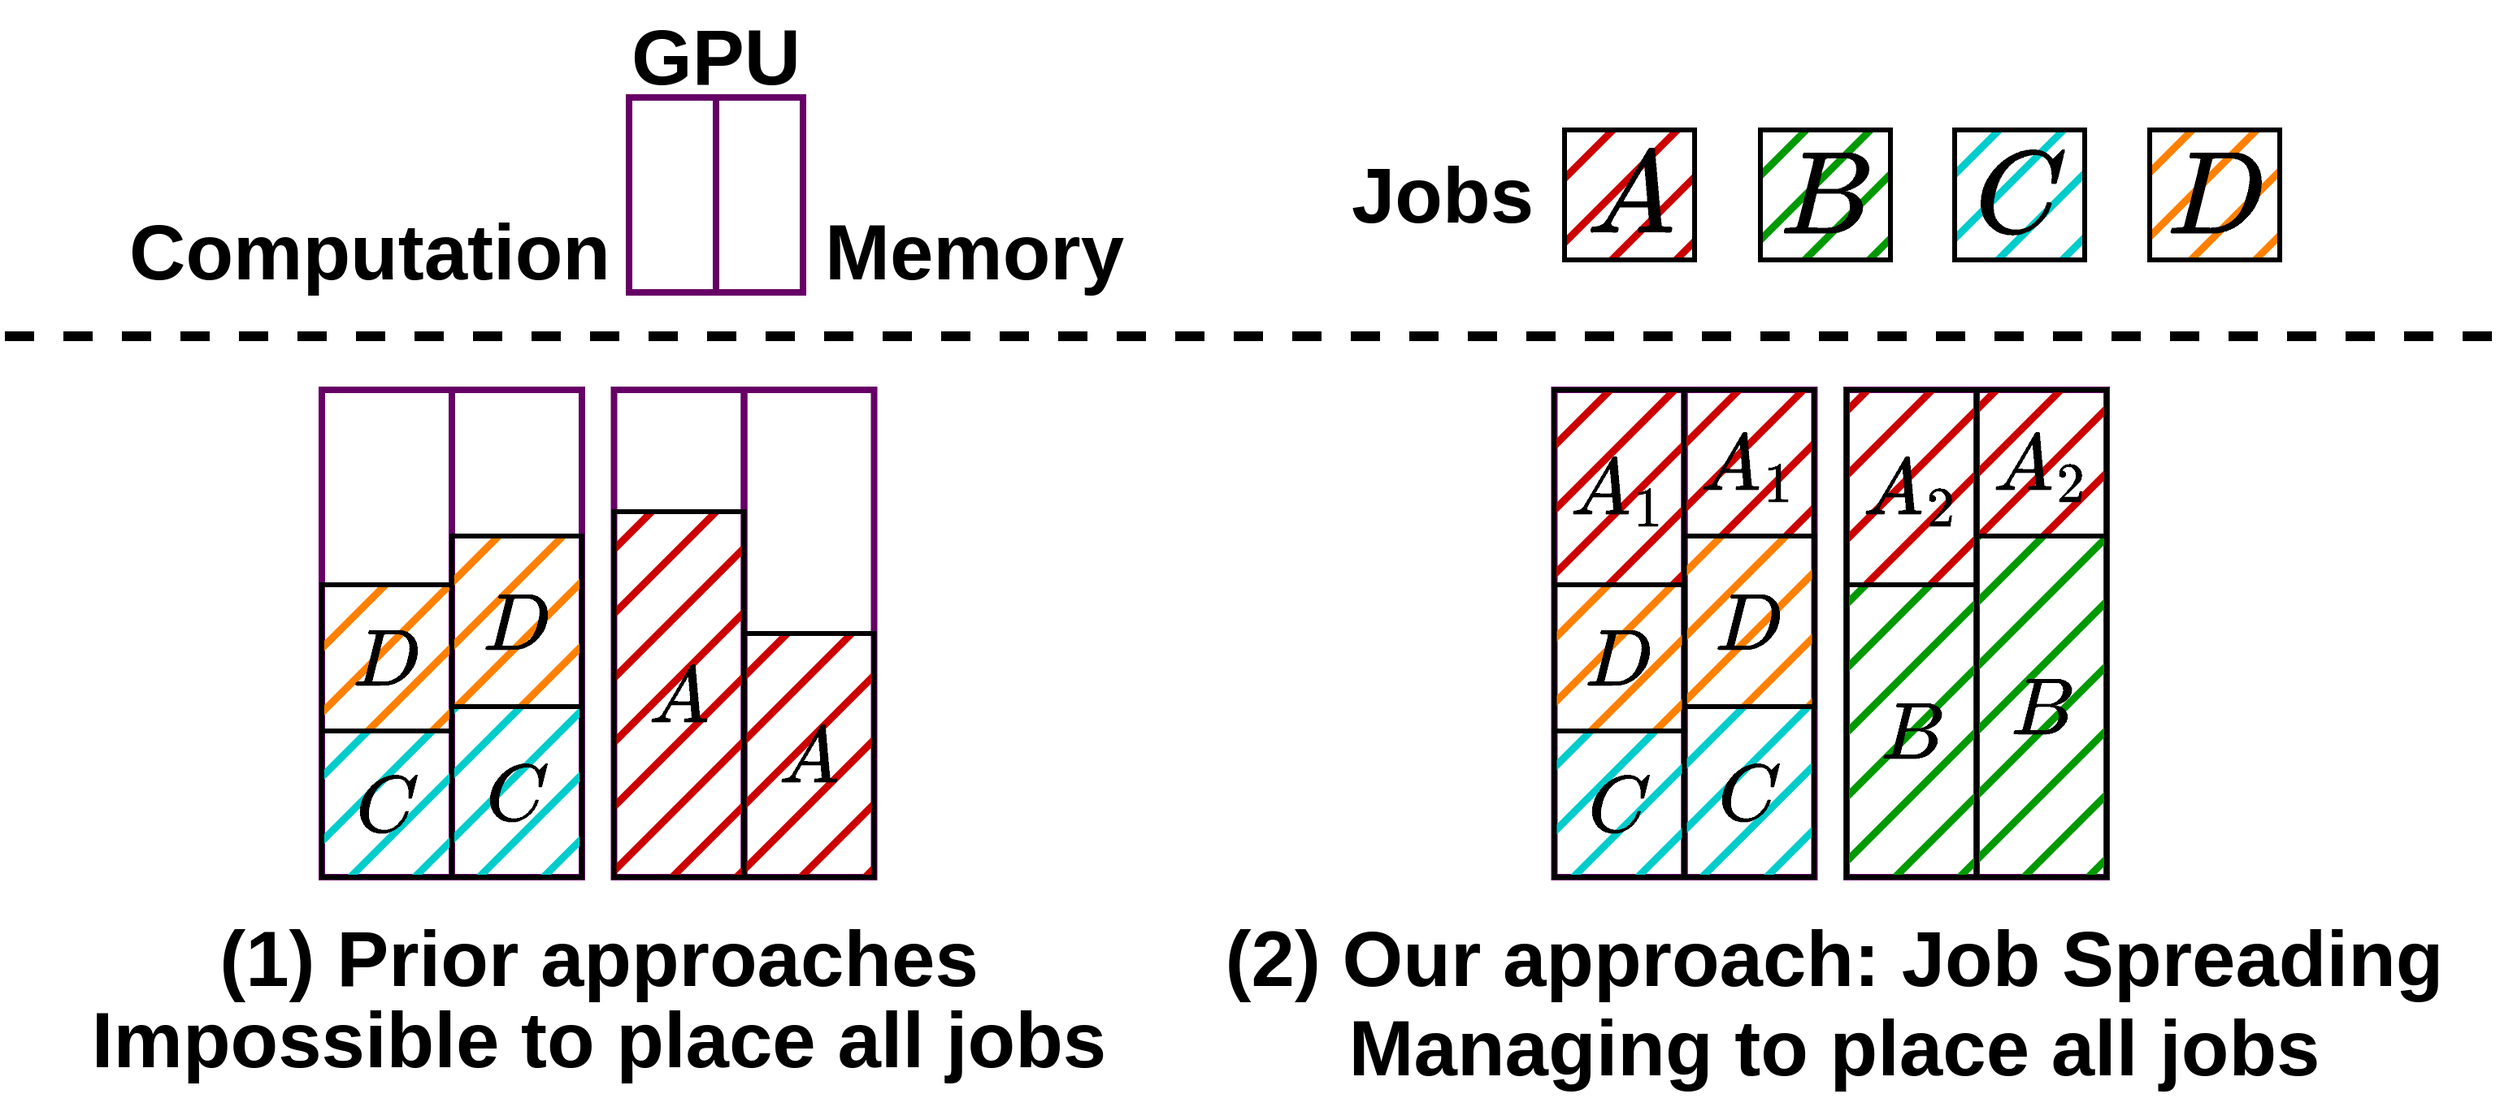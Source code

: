 <mxfile version="20.2.3" type="device"><diagram id="xJNNfhWkf0cwD8vP5buT" name="第 1 页"><mxGraphModel dx="2946" dy="2406" grid="1" gridSize="10" guides="1" tooltips="1" connect="1" arrows="1" fold="1" page="1" pageScale="1" pageWidth="827" pageHeight="1169" math="1" shadow="0"><root><mxCell id="0"/><mxCell id="1" parent="0"/><mxCell id="_TA8JPhYaa3A-LEilQ8c-31" value="" style="rounded=0;whiteSpace=wrap;html=1;strokeWidth=4;fillColor=none;strokeColor=#660066;" parent="1" vertex="1"><mxGeometry x="1393" width="80" height="300" as="geometry"/></mxCell><mxCell id="_TA8JPhYaa3A-LEilQ8c-26" value="" style="rounded=0;whiteSpace=wrap;html=1;strokeWidth=4;fillColor=none;strokeColor=#660066;" parent="1" vertex="1"><mxGeometry x="1313" width="80" height="300" as="geometry"/></mxCell><mxCell id="_TA8JPhYaa3A-LEilQ8c-27" value="" style="rounded=0;whiteSpace=wrap;html=1;strokeWidth=4;fillColor=none;strokeColor=#660066;" parent="1" vertex="1"><mxGeometry x="1213.25" width="80" height="300" as="geometry"/></mxCell><mxCell id="_TA8JPhYaa3A-LEilQ8c-28" value="" style="rounded=0;whiteSpace=wrap;html=1;strokeWidth=4;fillColor=none;strokeColor=#660066;" parent="1" vertex="1"><mxGeometry x="1133.25" width="80" height="300" as="geometry"/></mxCell><mxCell id="_A11aGWJ0entV2lGWO5g-52" value="" style="rounded=0;whiteSpace=wrap;html=1;strokeWidth=4;fillColor=none;strokeColor=#660066;" parent="1" vertex="1"><mxGeometry x="634.75" width="80" height="300" as="geometry"/></mxCell><mxCell id="_A11aGWJ0entV2lGWO5g-53" value="" style="rounded=0;whiteSpace=wrap;html=1;strokeWidth=4;fillColor=none;strokeColor=#660066;" parent="1" vertex="1"><mxGeometry x="554.75" width="80" height="300" as="geometry"/></mxCell><mxCell id="_A11aGWJ0entV2lGWO5g-37" value="" style="rounded=0;whiteSpace=wrap;html=1;strokeWidth=4;fillColor=none;strokeColor=#660066;" parent="1" vertex="1"><mxGeometry x="455" y="-8.882e-16" width="80" height="300" as="geometry"/></mxCell><mxCell id="_A11aGWJ0entV2lGWO5g-38" value="" style="rounded=0;whiteSpace=wrap;html=1;strokeWidth=4;fillColor=none;strokeColor=#660066;" parent="1" vertex="1"><mxGeometry x="375" width="80" height="300" as="geometry"/></mxCell><mxCell id="_A11aGWJ0entV2lGWO5g-129" value="&lt;font style=&quot;font-size: 48px;&quot;&gt;\[C\]&lt;/font&gt;" style="rounded=0;whiteSpace=wrap;html=1;strokeWidth=3;fillColor=#00CCCC;fontColor=#000000;strokeColor=default;fillStyle=hatch;container=0;fontStyle=1;fontFamily=Arail;fontSize=48;gradientColor=none;" parent="1" vertex="1"><mxGeometry x="455" y="195" width="80" height="105" as="geometry"/></mxCell><mxCell id="0iHUxUTSojcEAy-WfHja-5" value="&lt;font style=&quot;font-size: 48px;&quot;&gt;\[D\]&lt;/font&gt;" style="rounded=0;whiteSpace=wrap;html=1;strokeWidth=3;fillColor=#FF8000;fontColor=#000000;strokeColor=default;fillStyle=hatch;container=0;fontStyle=1;fontFamily=Arail;fontSize=48;gradientColor=none;" parent="1" vertex="1"><mxGeometry x="455" y="90" width="80" height="105" as="geometry"/></mxCell><mxCell id="_A11aGWJ0entV2lGWO5g-85" value="&lt;font style=&quot;font-size: 48px;&quot;&gt;\[A\]&lt;/font&gt;" style="rounded=0;whiteSpace=wrap;html=1;strokeWidth=3;fillColor=#CC0000;fontColor=#000000;strokeColor=default;fillStyle=hatch;container=0;fontStyle=1;fontFamily=Arail;fontSize=48;gradientColor=none;" parent="1" vertex="1"><mxGeometry x="554.75" y="75" width="80" height="225" as="geometry"/></mxCell><mxCell id="_TA8JPhYaa3A-LEilQ8c-33" value="&lt;font style=&quot;font-size: 48px;&quot;&gt;\[B\]&lt;/font&gt;" style="rounded=0;whiteSpace=wrap;html=1;strokeWidth=3;fillColor=#009900;fontColor=#000000;strokeColor=default;fillStyle=hatch;container=0;fontStyle=1;fontFamily=Arail;fontSize=48;gradientColor=none;" parent="1" vertex="1"><mxGeometry x="1393" y="90" width="80" height="210" as="geometry"/></mxCell><mxCell id="_TA8JPhYaa3A-LEilQ8c-38" value="\[A_2\]" style="rounded=0;whiteSpace=wrap;html=1;strokeWidth=3;fillColor=#CC0000;fontColor=#000000;strokeColor=default;fillStyle=hatch;container=0;fontStyle=1;fontFamily=Arail;fontSize=48;gradientColor=none;" parent="1" vertex="1"><mxGeometry x="1393" width="80" height="90" as="geometry"/></mxCell><mxCell id="_TA8JPhYaa3A-LEilQ8c-37" value="&lt;font style=&quot;font-size: 48px;&quot;&gt;\[A_1\]&lt;/font&gt;" style="rounded=0;whiteSpace=wrap;html=1;strokeWidth=3;fillColor=#CC0000;fontColor=#000000;strokeColor=default;fillStyle=hatch;container=0;fontStyle=1;fontFamily=Arail;fontSize=48;gradientColor=none;" parent="1" vertex="1"><mxGeometry x="1213" width="80" height="90" as="geometry"/></mxCell><mxCell id="_TA8JPhYaa3A-LEilQ8c-30" value="&lt;font style=&quot;font-size: 48px;&quot;&gt;\[D\]&lt;/font&gt;" style="rounded=0;whiteSpace=wrap;html=1;strokeWidth=3;fillColor=#FF8000;fontColor=#000000;strokeColor=default;fillStyle=hatch;container=0;fontStyle=1;fontFamily=Arail;fontSize=48;gradientColor=none;" parent="1" vertex="1"><mxGeometry x="1213.25" y="90" width="80" height="105" as="geometry"/></mxCell><mxCell id="0iHUxUTSojcEAy-WfHja-7" value="&lt;font style=&quot;font-size: 48px;&quot;&gt;\[C\]&lt;/font&gt;" style="rounded=0;whiteSpace=wrap;html=1;strokeWidth=3;fillColor=#00CCCC;fontColor=#000000;strokeColor=default;fillStyle=hatch;container=0;fontStyle=1;fontFamily=Arail;fontSize=48;gradientColor=none;" parent="1" vertex="1"><mxGeometry x="1213" y="195" width="80" height="105" as="geometry"/></mxCell><mxCell id="_TA8JPhYaa3A-LEilQ8c-29" value="&lt;font style=&quot;font-size: 48px;&quot;&gt;\[D\]&lt;/font&gt;" style="rounded=0;whiteSpace=wrap;html=1;strokeWidth=3;fillColor=#FF8000;fontColor=#000000;strokeColor=default;fillStyle=hatch;container=0;fontStyle=1;fontFamily=Arail;fontSize=48;gradientColor=none;" parent="1" vertex="1"><mxGeometry x="1133.25" y="120" width="80" height="90" as="geometry"/></mxCell><mxCell id="_TA8JPhYaa3A-LEilQ8c-36" value="\[A_2\]" style="rounded=0;whiteSpace=wrap;html=1;strokeWidth=3;fillColor=#CC0000;fontColor=#000000;strokeColor=default;fillStyle=hatch;container=0;fontStyle=1;fontFamily=Arail;fontSize=48;gradientColor=none;" parent="1" vertex="1"><mxGeometry x="1313" width="80" height="120" as="geometry"/></mxCell><mxCell id="_TA8JPhYaa3A-LEilQ8c-32" value="&lt;font style=&quot;font-size: 48px;&quot;&gt;\[B\]&lt;/font&gt;" style="rounded=0;whiteSpace=wrap;html=1;strokeWidth=3;fillColor=#009900;fontColor=#000000;strokeColor=default;fillStyle=hatch;container=0;fontStyle=1;fontFamily=Arail;fontSize=48;gradientColor=none;" parent="1" vertex="1"><mxGeometry x="1313" y="120" width="80" height="180" as="geometry"/></mxCell><mxCell id="_TA8JPhYaa3A-LEilQ8c-35" value="&lt;font style=&quot;font-size: 48px;&quot;&gt;\[A_1\]&lt;/font&gt;" style="rounded=0;whiteSpace=wrap;html=1;strokeWidth=3;fillColor=#CC0000;fontColor=#000000;strokeColor=default;fillStyle=hatch;container=0;fontStyle=1;fontFamily=Arail;fontSize=48;gradientColor=none;" parent="1" vertex="1"><mxGeometry x="1133" width="80" height="120" as="geometry"/></mxCell><mxCell id="0iHUxUTSojcEAy-WfHja-6" value="&lt;font style=&quot;font-size: 48px;&quot;&gt;\[C\]&lt;/font&gt;" style="rounded=0;whiteSpace=wrap;html=1;strokeWidth=3;fillColor=#00CCCC;fontColor=#000000;strokeColor=default;fillStyle=hatch;container=0;fontStyle=1;fontFamily=Arail;fontSize=48;gradientColor=none;" parent="1" vertex="1"><mxGeometry x="1133.25" y="210" width="80" height="90" as="geometry"/></mxCell><mxCell id="_A11aGWJ0entV2lGWO5g-128" value="&lt;font style=&quot;font-size: 48px;&quot;&gt;\[C\]&lt;/font&gt;" style="rounded=0;whiteSpace=wrap;html=1;strokeWidth=3;fillColor=#00CCCC;fontColor=#000000;strokeColor=default;fillStyle=hatch;container=0;fontStyle=1;fontFamily=Arail;fontSize=48;gradientColor=none;" parent="1" vertex="1"><mxGeometry x="375" y="210" width="80" height="90" as="geometry"/></mxCell><mxCell id="_A11aGWJ0entV2lGWO5g-86" value="&lt;font style=&quot;font-size: 48px;&quot;&gt;\[A\]&lt;/font&gt;" style="rounded=0;whiteSpace=wrap;html=1;strokeWidth=3;fillColor=#CC0000;fontColor=#000000;strokeColor=default;fillStyle=hatch;container=0;fontStyle=1;fontFamily=Arail;fontSize=48;gradientColor=none;" parent="1" vertex="1"><mxGeometry x="634.75" y="150" width="80" height="150" as="geometry"/></mxCell><mxCell id="0iHUxUTSojcEAy-WfHja-3" value="&lt;font style=&quot;font-size: 48px;&quot;&gt;\[D\]&lt;/font&gt;" style="rounded=0;whiteSpace=wrap;html=1;strokeWidth=3;fillColor=#FF8000;fontColor=#000000;strokeColor=default;fillStyle=hatch;container=0;fontStyle=1;fontFamily=Arail;fontSize=48;gradientColor=none;" parent="1" vertex="1"><mxGeometry x="375" y="120" width="80" height="90" as="geometry"/></mxCell><mxCell id="_A11aGWJ0entV2lGWO5g-25" value="" style="endArrow=none;dashed=1;html=1;rounded=0;fontSize=70;strokeColor=#000000;strokeWidth=6;" parent="1" edge="1"><mxGeometry width="50" height="50" relative="1" as="geometry"><mxPoint x="180" y="-33" as="sourcePoint"/><mxPoint x="1710" y="-33" as="targetPoint"/></mxGeometry></mxCell><mxCell id="_A11aGWJ0entV2lGWO5g-26" value="Jobs" style="text;html=1;align=center;verticalAlign=middle;resizable=0;points=[];autosize=1;strokeColor=none;fillColor=none;fontSize=48;fontStyle=1" parent="1" vertex="1"><mxGeometry x="994" y="-155.0" width="140" height="70" as="geometry"/></mxCell><mxCell id="_A11aGWJ0entV2lGWO5g-27" value="&lt;font style=&quot;font-size: 70px;&quot;&gt;\[A\]&lt;/font&gt;" style="rounded=0;whiteSpace=wrap;html=1;strokeWidth=3;fillColor=#CC0000;fontColor=#000000;strokeColor=default;fillStyle=hatch;container=0;fontStyle=1;fontFamily=Arail;fontSize=70;labelBorderColor=none;" parent="1" vertex="1"><mxGeometry x="1139.5" y="-160.0" width="80" height="80" as="geometry"/></mxCell><mxCell id="_A11aGWJ0entV2lGWO5g-28" value="&lt;font style=&quot;font-size: 70px;&quot;&gt;\[B\]&lt;/font&gt;" style="rounded=0;whiteSpace=wrap;html=1;strokeWidth=3;fillColor=#009900;fontColor=#000000;strokeColor=default;fillStyle=hatch;container=0;fontStyle=1;fontFamily=Arail;fontSize=70;" parent="1" vertex="1"><mxGeometry x="1260.0" y="-160.0" width="80" height="80" as="geometry"/></mxCell><mxCell id="_A11aGWJ0entV2lGWO5g-29" value="&lt;font style=&quot;font-size: 48px;&quot;&gt;(1) Prior approaches&lt;br style=&quot;font-size: 48px;&quot;&gt;&lt;/font&gt;" style="text;html=1;align=center;verticalAlign=middle;resizable=0;points=[];autosize=1;strokeColor=none;fillColor=none;fontStyle=1;fontSize=48;" parent="1" vertex="1"><mxGeometry x="300" y="315.0" width="490" height="70" as="geometry"/></mxCell><mxCell id="_A11aGWJ0entV2lGWO5g-30" value="&lt;font style=&quot;font-size: 70px;&quot;&gt;\[C\]&lt;/font&gt;" style="rounded=0;whiteSpace=wrap;html=1;strokeWidth=3;fillColor=#00CCCC;fontColor=#000000;strokeColor=default;fillStyle=hatch;container=0;fontStyle=1;fontFamily=Arail;fontSize=70;" parent="1" vertex="1"><mxGeometry x="1379.5" y="-160.0" width="80" height="80" as="geometry"/></mxCell><mxCell id="_A11aGWJ0entV2lGWO5g-31" value="GPU" style="text;html=1;align=center;verticalAlign=middle;resizable=0;points=[];autosize=1;strokeColor=none;fillColor=none;fontSize=48;fontStyle=1" parent="1" vertex="1"><mxGeometry x="552.499" y="-239.999" width="130" height="70" as="geometry"/></mxCell><mxCell id="_A11aGWJ0entV2lGWO5g-50" value="Computation" style="text;html=1;align=center;verticalAlign=middle;resizable=0;points=[];autosize=1;strokeColor=none;fillColor=none;fontSize=48;fontStyle=1" parent="1" vertex="1"><mxGeometry x="243.999" y="-119.999" width="320" height="70" as="geometry"/></mxCell><mxCell id="_A11aGWJ0entV2lGWO5g-51" value="Memory&lt;br style=&quot;font-size: 48px;&quot;&gt;" style="text;html=1;align=center;verticalAlign=middle;resizable=0;points=[];autosize=1;strokeColor=none;fillColor=none;fontSize=48;fontStyle=1" parent="1" vertex="1"><mxGeometry x="670.999" y="-119.999" width="210" height="70" as="geometry"/></mxCell><mxCell id="_A11aGWJ0entV2lGWO5g-141" value="&lt;font style=&quot;font-size: 48px;&quot;&gt;(2) Our approach: Job&lt;/font&gt;&lt;span style=&quot;font-size: 48px;&quot;&gt;&amp;nbsp;Spreading&lt;/span&gt;" style="text;html=1;align=center;verticalAlign=middle;resizable=0;points=[];autosize=1;strokeColor=none;fillColor=none;fontStyle=1;fontSize=48;" parent="1" vertex="1"><mxGeometry x="920" y="315.0" width="770" height="70" as="geometry"/></mxCell><mxCell id="_TA8JPhYaa3A-LEilQ8c-1" value="" style="group" parent="1" vertex="1" connectable="0"><mxGeometry x="564" y="-180" width="107" height="120" as="geometry"/></mxCell><mxCell id="_A11aGWJ0entV2lGWO5g-32" value="" style="rounded=0;whiteSpace=wrap;html=1;strokeWidth=4;fillColor=none;strokeColor=#660066;" parent="_TA8JPhYaa3A-LEilQ8c-1" vertex="1"><mxGeometry width="53.5" height="120" as="geometry"/></mxCell><mxCell id="_A11aGWJ0entV2lGWO5g-49" value="" style="rounded=0;whiteSpace=wrap;html=1;strokeWidth=4;fillColor=none;strokeColor=#660066;" parent="_TA8JPhYaa3A-LEilQ8c-1" vertex="1"><mxGeometry x="53.5" width="53.5" height="120" as="geometry"/></mxCell><mxCell id="_TA8JPhYaa3A-LEilQ8c-34" value="&lt;font style=&quot;font-size: 48px;&quot;&gt;Impossible to place all jobs&lt;br style=&quot;font-size: 48px;&quot;&gt;&lt;/font&gt;" style="text;html=1;align=center;verticalAlign=middle;resizable=0;points=[];autosize=1;strokeColor=none;fillColor=none;fontStyle=1;fontSize=48;" parent="1" vertex="1"><mxGeometry x="220" y="365.0" width="650" height="70" as="geometry"/></mxCell><mxCell id="_TA8JPhYaa3A-LEilQ8c-40" value="&lt;font style=&quot;font-size: 48px;&quot;&gt;Managing to place all jobs&lt;br style=&quot;font-size: 48px;&quot;&gt;&lt;/font&gt;" style="text;html=1;align=center;verticalAlign=middle;resizable=0;points=[];autosize=1;strokeColor=none;fillColor=none;fontStyle=1;fontSize=48;" parent="1" vertex="1"><mxGeometry x="995" y="370.0" width="620" height="70" as="geometry"/></mxCell><mxCell id="0iHUxUTSojcEAy-WfHja-1" value="&lt;font style=&quot;font-size: 70px;&quot;&gt;\[D\]&lt;/font&gt;" style="rounded=0;whiteSpace=wrap;html=1;strokeWidth=3;fillColor=#FF8000;fontColor=#000000;strokeColor=default;fillStyle=hatch;container=0;fontStyle=1;fontFamily=Arail;fontSize=70;" parent="1" vertex="1"><mxGeometry x="1499.5" y="-160.0" width="80" height="80" as="geometry"/></mxCell></root></mxGraphModel></diagram></mxfile>